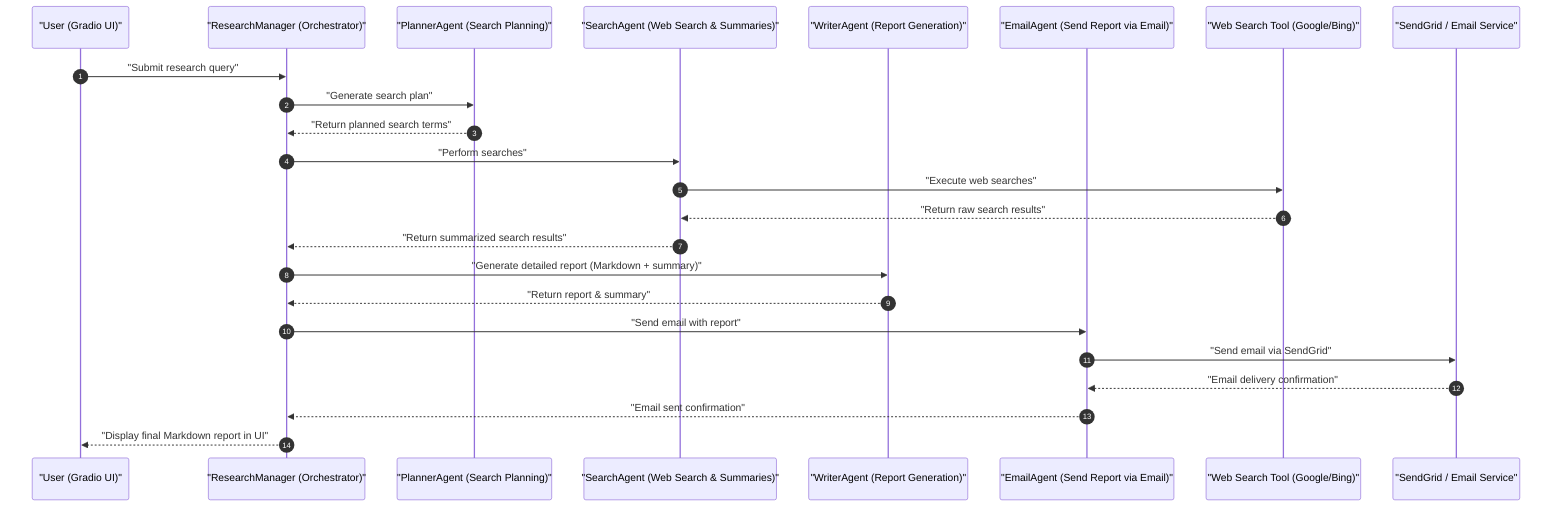 sequenceDiagram
    autonumber
    participant U as "User (Gradio UI)"
    participant RM as "ResearchManager (Orchestrator)"
    participant PA as "PlannerAgent (Search Planning)"
    participant SA as "SearchAgent (Web Search & Summaries)"
    participant WR as "WriterAgent (Report Generation)"
    participant EA as "EmailAgent (Send Report via Email)"
    participant WS as "Web Search Tool (Google/Bing)"
    participant SG as "SendGrid / Email Service"

    U->>RM: "Submit research query"
    RM->>PA: "Generate search plan"
    PA-->>RM: "Return planned search terms"
    RM->>SA: "Perform searches"
    SA->>WS: "Execute web searches"
    WS-->>SA: "Return raw search results"
    SA-->>RM: "Return summarized search results"
    RM->>WR: "Generate detailed report (Markdown + summary)"
    WR-->>RM: "Return report & summary"
    RM->>EA: "Send email with report"
    EA->>SG: "Send email via SendGrid"
    SG-->>EA: "Email delivery confirmation"
    EA-->>RM: "Email sent confirmation"
    RM-->>U: "Display final Markdown report in UI"